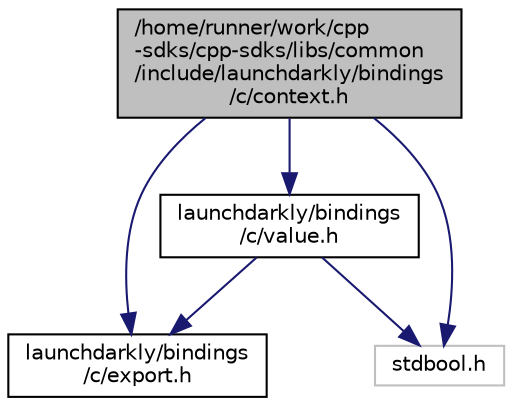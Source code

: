 digraph "/home/runner/work/cpp-sdks/cpp-sdks/libs/common/include/launchdarkly/bindings/c/context.h"
{
 // LATEX_PDF_SIZE
  edge [fontname="Helvetica",fontsize="10",labelfontname="Helvetica",labelfontsize="10"];
  node [fontname="Helvetica",fontsize="10",shape=record];
  Node1 [label="/home/runner/work/cpp\l-sdks/cpp-sdks/libs/common\l/include/launchdarkly/bindings\l/c/context.h",height=0.2,width=0.4,color="black", fillcolor="grey75", style="filled", fontcolor="black",tooltip=" "];
  Node1 -> Node2 [color="midnightblue",fontsize="10",style="solid"];
  Node2 [label="launchdarkly/bindings\l/c/export.h",height=0.2,width=0.4,color="black", fillcolor="white", style="filled",URL="$export_8h.html",tooltip="Export macros for C bindings."];
  Node1 -> Node3 [color="midnightblue",fontsize="10",style="solid"];
  Node3 [label="launchdarkly/bindings\l/c/value.h",height=0.2,width=0.4,color="black", fillcolor="white", style="filled",URL="$value_8h.html",tooltip=" "];
  Node3 -> Node4 [color="midnightblue",fontsize="10",style="solid"];
  Node4 [label="stdbool.h",height=0.2,width=0.4,color="grey75", fillcolor="white", style="filled",tooltip=" "];
  Node3 -> Node2 [color="midnightblue",fontsize="10",style="solid"];
  Node1 -> Node4 [color="midnightblue",fontsize="10",style="solid"];
}

